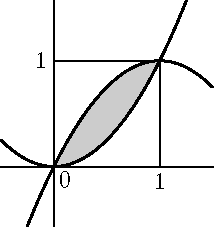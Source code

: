 access graph;

size(4cm);

pen gray = gray(0.8);


guide parabolaAB = graph.graph(
    f = new real (real x) {return x^2;},
    a = 0, b = 1
);

guide parabolaBA = graph.graph(
    f = new real (real x) {return 1 - (1 - x)^2;},
    a = 1, b = 0
);

guide parabola_bot = graph.graph(
    f = new real (real x) {return x^2;},
    a = 0 - 0.5, b = 1 + 0.25
);

guide parabola_top = graph.graph(
    f = new real (real x) {return 1 - (1 - x)^2;},
    a = 1 + 0.5, b = 0 - 0.25
);

fill(parabolaAB--parabolaBA--cycle, p=gray);

draw(parabola_bot ^^ parabola_top, p=linewidth(1));

draw((1,1)--(0,1) ^^ (1,1)--(1,0));

graph.xaxis(above=true);
graph.yaxis(above=true);

label("$0$", (0,0), SE);
label("$1$", (1,0), S);
label("$1$", (0,1), W);

